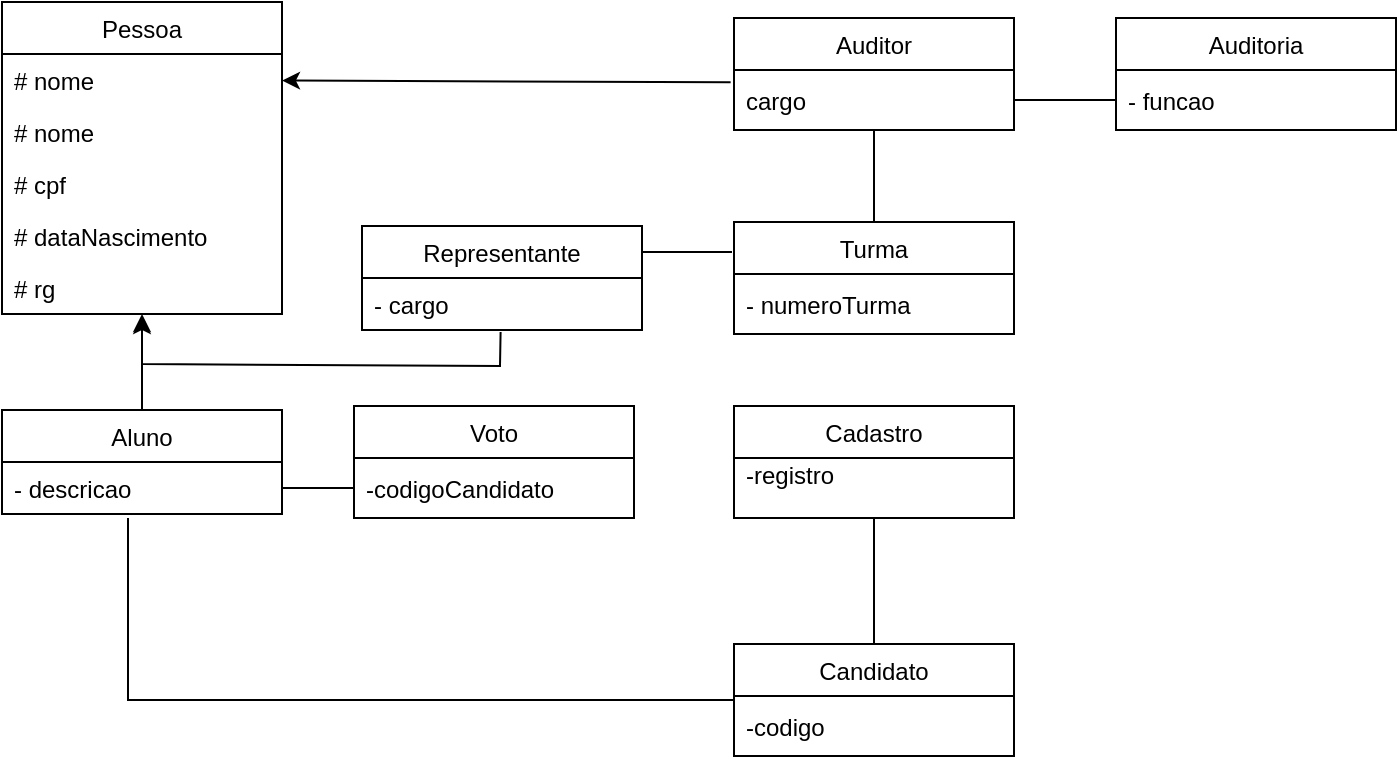 <mxfile version="20.3.6" type="device"><diagram id="C5RBs43oDa-KdzZeNtuy" name="Page-1"><mxGraphModel dx="1373" dy="507" grid="0" gridSize="10" guides="1" tooltips="1" connect="1" arrows="1" fold="1" page="0" pageScale="1" pageWidth="827" pageHeight="1169" math="0" shadow="0"><root><mxCell id="WIyWlLk6GJQsqaUBKTNV-0"/><mxCell id="WIyWlLk6GJQsqaUBKTNV-1" parent="WIyWlLk6GJQsqaUBKTNV-0"/><mxCell id="VVIIjCR-WpCgrcoWUMBR-0" value="Pessoa" style="swimlane;fontStyle=0;childLayout=stackLayout;horizontal=1;startSize=26;fillColor=none;horizontalStack=0;resizeParent=1;resizeParentMax=0;resizeLast=0;collapsible=1;marginBottom=0;" parent="WIyWlLk6GJQsqaUBKTNV-1" vertex="1"><mxGeometry x="-10" y="256" width="140" height="156" as="geometry"/></mxCell><mxCell id="VVIIjCR-WpCgrcoWUMBR-1" value="# nome" style="text;strokeColor=none;fillColor=none;align=left;verticalAlign=top;spacingLeft=4;spacingRight=4;overflow=hidden;rotatable=0;points=[[0,0.5],[1,0.5]];portConstraint=eastwest;" parent="VVIIjCR-WpCgrcoWUMBR-0" vertex="1"><mxGeometry y="26" width="140" height="26" as="geometry"/></mxCell><mxCell id="xXsH-n4qwD71km3WYjQZ-22" value="# nome" style="text;strokeColor=none;fillColor=none;align=left;verticalAlign=top;spacingLeft=4;spacingRight=4;overflow=hidden;rotatable=0;points=[[0,0.5],[1,0.5]];portConstraint=eastwest;" vertex="1" parent="VVIIjCR-WpCgrcoWUMBR-0"><mxGeometry y="52" width="140" height="26" as="geometry"/></mxCell><mxCell id="VVIIjCR-WpCgrcoWUMBR-2" value="# cpf" style="text;strokeColor=none;fillColor=none;align=left;verticalAlign=top;spacingLeft=4;spacingRight=4;overflow=hidden;rotatable=0;points=[[0,0.5],[1,0.5]];portConstraint=eastwest;" parent="VVIIjCR-WpCgrcoWUMBR-0" vertex="1"><mxGeometry y="78" width="140" height="26" as="geometry"/></mxCell><mxCell id="VVIIjCR-WpCgrcoWUMBR-4" value="# dataNascimento" style="text;strokeColor=none;fillColor=none;align=left;verticalAlign=top;spacingLeft=4;spacingRight=4;overflow=hidden;rotatable=0;points=[[0,0.5],[1,0.5]];portConstraint=eastwest;" parent="VVIIjCR-WpCgrcoWUMBR-0" vertex="1"><mxGeometry y="104" width="140" height="26" as="geometry"/></mxCell><mxCell id="VVIIjCR-WpCgrcoWUMBR-3" value="# rg" style="text;strokeColor=none;fillColor=none;align=left;verticalAlign=top;spacingLeft=4;spacingRight=4;overflow=hidden;rotatable=0;points=[[0,0.5],[1,0.5]];portConstraint=eastwest;" parent="VVIIjCR-WpCgrcoWUMBR-0" vertex="1"><mxGeometry y="130" width="140" height="26" as="geometry"/></mxCell><mxCell id="VVIIjCR-WpCgrcoWUMBR-5" value="Turma" style="swimlane;fontStyle=0;childLayout=stackLayout;horizontal=1;startSize=26;fillColor=none;horizontalStack=0;resizeParent=1;resizeParentMax=0;resizeLast=0;collapsible=1;marginBottom=0;" parent="WIyWlLk6GJQsqaUBKTNV-1" vertex="1"><mxGeometry x="356" y="366" width="140" height="56" as="geometry"/></mxCell><mxCell id="xXsH-n4qwD71km3WYjQZ-17" value="- numeroTurma" style="text;strokeColor=none;fillColor=none;align=left;verticalAlign=middle;spacingLeft=4;spacingRight=4;overflow=hidden;points=[[0,0.5],[1,0.5]];portConstraint=eastwest;rotatable=0;" vertex="1" parent="VVIIjCR-WpCgrcoWUMBR-5"><mxGeometry y="26" width="140" height="30" as="geometry"/></mxCell><mxCell id="xXsH-n4qwD71km3WYjQZ-27" style="edgeStyle=orthogonalEdgeStyle;rounded=0;orthogonalLoop=1;jettySize=auto;html=1;exitX=0.5;exitY=0;exitDx=0;exitDy=0;" edge="1" parent="WIyWlLk6GJQsqaUBKTNV-1" source="VVIIjCR-WpCgrcoWUMBR-9"><mxGeometry relative="1" as="geometry"><mxPoint x="60" y="413" as="targetPoint"/><Array as="points"><mxPoint x="60" y="440"/><mxPoint x="60" y="440"/></Array></mxGeometry></mxCell><mxCell id="VVIIjCR-WpCgrcoWUMBR-9" value="Aluno" style="swimlane;fontStyle=0;childLayout=stackLayout;horizontal=1;startSize=26;fillColor=none;horizontalStack=0;resizeParent=1;resizeParentMax=0;resizeLast=0;collapsible=1;marginBottom=0;" parent="WIyWlLk6GJQsqaUBKTNV-1" vertex="1"><mxGeometry x="-10" y="460" width="140" height="52" as="geometry"/></mxCell><mxCell id="VVIIjCR-WpCgrcoWUMBR-41" value="- descricao" style="text;strokeColor=none;fillColor=none;align=left;verticalAlign=top;spacingLeft=4;spacingRight=4;overflow=hidden;rotatable=0;points=[[0,0.5],[1,0.5]];portConstraint=eastwest;" parent="VVIIjCR-WpCgrcoWUMBR-9" vertex="1"><mxGeometry y="26" width="140" height="26" as="geometry"/></mxCell><mxCell id="VVIIjCR-WpCgrcoWUMBR-16" value="Representante" style="swimlane;fontStyle=0;childLayout=stackLayout;horizontal=1;startSize=26;fillColor=none;horizontalStack=0;resizeParent=1;resizeParentMax=0;resizeLast=0;collapsible=1;marginBottom=0;" parent="WIyWlLk6GJQsqaUBKTNV-1" vertex="1"><mxGeometry x="170" y="368" width="140" height="52" as="geometry"/></mxCell><mxCell id="VVIIjCR-WpCgrcoWUMBR-42" value="- cargo" style="text;strokeColor=none;fillColor=none;align=left;verticalAlign=top;spacingLeft=4;spacingRight=4;overflow=hidden;rotatable=0;points=[[0,0.5],[1,0.5]];portConstraint=eastwest;" parent="VVIIjCR-WpCgrcoWUMBR-16" vertex="1"><mxGeometry y="26" width="140" height="26" as="geometry"/></mxCell><mxCell id="VVIIjCR-WpCgrcoWUMBR-20" value="Candidato" style="swimlane;fontStyle=0;childLayout=stackLayout;horizontal=1;startSize=26;fillColor=none;horizontalStack=0;resizeParent=1;resizeParentMax=0;resizeLast=0;collapsible=1;marginBottom=0;" parent="WIyWlLk6GJQsqaUBKTNV-1" vertex="1"><mxGeometry x="356" y="577" width="140" height="56" as="geometry"/></mxCell><mxCell id="xXsH-n4qwD71km3WYjQZ-19" value="-codigo" style="text;strokeColor=none;fillColor=none;align=left;verticalAlign=middle;spacingLeft=4;spacingRight=4;overflow=hidden;points=[[0,0.5],[1,0.5]];portConstraint=eastwest;rotatable=0;" vertex="1" parent="VVIIjCR-WpCgrcoWUMBR-20"><mxGeometry y="26" width="140" height="30" as="geometry"/></mxCell><mxCell id="VVIIjCR-WpCgrcoWUMBR-24" value="Cadastro" style="swimlane;fontStyle=0;childLayout=stackLayout;horizontal=1;startSize=26;fillColor=none;horizontalStack=0;resizeParent=1;resizeParentMax=0;resizeLast=0;collapsible=1;marginBottom=0;" parent="WIyWlLk6GJQsqaUBKTNV-1" vertex="1"><mxGeometry x="356" y="458" width="140" height="56" as="geometry"/></mxCell><mxCell id="xXsH-n4qwD71km3WYjQZ-20" value="-registro&#10;" style="text;strokeColor=none;fillColor=none;align=left;verticalAlign=middle;spacingLeft=4;spacingRight=4;overflow=hidden;points=[[0,0.5],[1,0.5]];portConstraint=eastwest;rotatable=0;" vertex="1" parent="VVIIjCR-WpCgrcoWUMBR-24"><mxGeometry y="26" width="140" height="30" as="geometry"/></mxCell><mxCell id="VVIIjCR-WpCgrcoWUMBR-28" value="Voto" style="swimlane;fontStyle=0;childLayout=stackLayout;horizontal=1;startSize=26;fillColor=none;horizontalStack=0;resizeParent=1;resizeParentMax=0;resizeLast=0;collapsible=1;marginBottom=0;" parent="WIyWlLk6GJQsqaUBKTNV-1" vertex="1"><mxGeometry x="166" y="458" width="140" height="56" as="geometry"/></mxCell><mxCell id="xXsH-n4qwD71km3WYjQZ-18" value="-codigoCandidato" style="text;strokeColor=none;fillColor=none;align=left;verticalAlign=middle;spacingLeft=4;spacingRight=4;overflow=hidden;points=[[0,0.5],[1,0.5]];portConstraint=eastwest;rotatable=0;" vertex="1" parent="VVIIjCR-WpCgrcoWUMBR-28"><mxGeometry y="26" width="140" height="30" as="geometry"/></mxCell><mxCell id="VVIIjCR-WpCgrcoWUMBR-32" value="Auditor" style="swimlane;fontStyle=0;childLayout=stackLayout;horizontal=1;startSize=26;fillColor=none;horizontalStack=0;resizeParent=1;resizeParentMax=0;resizeLast=0;collapsible=1;marginBottom=0;" parent="WIyWlLk6GJQsqaUBKTNV-1" vertex="1"><mxGeometry x="356" y="264" width="140" height="56" as="geometry"/></mxCell><mxCell id="xXsH-n4qwD71km3WYjQZ-16" value="cargo" style="text;strokeColor=none;fillColor=none;align=left;verticalAlign=middle;spacingLeft=4;spacingRight=4;overflow=hidden;points=[[0,0.5],[1,0.5]];portConstraint=eastwest;rotatable=0;" vertex="1" parent="VVIIjCR-WpCgrcoWUMBR-32"><mxGeometry y="26" width="140" height="30" as="geometry"/></mxCell><mxCell id="VVIIjCR-WpCgrcoWUMBR-36" value="Auditoria" style="swimlane;fontStyle=0;childLayout=stackLayout;horizontal=1;startSize=26;fillColor=none;horizontalStack=0;resizeParent=1;resizeParentMax=0;resizeLast=0;collapsible=1;marginBottom=0;" parent="WIyWlLk6GJQsqaUBKTNV-1" vertex="1"><mxGeometry x="547" y="264" width="140" height="56" as="geometry"/></mxCell><mxCell id="xXsH-n4qwD71km3WYjQZ-15" value="- funcao " style="text;strokeColor=none;fillColor=none;align=left;verticalAlign=middle;spacingLeft=4;spacingRight=4;overflow=hidden;points=[[0,0.5],[1,0.5]];portConstraint=eastwest;rotatable=0;" vertex="1" parent="VVIIjCR-WpCgrcoWUMBR-36"><mxGeometry y="26" width="140" height="30" as="geometry"/></mxCell><mxCell id="VVIIjCR-WpCgrcoWUMBR-44" value="" style="endArrow=none;html=1;rounded=0;exitX=0.45;exitY=1.077;exitDx=0;exitDy=0;exitPerimeter=0;entryX=0;entryY=0.5;entryDx=0;entryDy=0;" parent="WIyWlLk6GJQsqaUBKTNV-1" source="VVIIjCR-WpCgrcoWUMBR-41" target="VVIIjCR-WpCgrcoWUMBR-20" edge="1"><mxGeometry width="50" height="50" relative="1" as="geometry"><mxPoint x="387" y="555" as="sourcePoint"/><mxPoint x="679" y="654" as="targetPoint"/><Array as="points"><mxPoint x="53" y="605"/></Array></mxGeometry></mxCell><mxCell id="VVIIjCR-WpCgrcoWUMBR-45" value="" style="endArrow=none;html=1;rounded=0;entryX=0.5;entryY=1;entryDx=0;entryDy=0;exitX=0.5;exitY=0;exitDx=0;exitDy=0;" parent="WIyWlLk6GJQsqaUBKTNV-1" source="VVIIjCR-WpCgrcoWUMBR-20" target="VVIIjCR-WpCgrcoWUMBR-24" edge="1"><mxGeometry width="50" height="50" relative="1" as="geometry"><mxPoint x="387" y="555" as="sourcePoint"/><mxPoint x="437" y="505" as="targetPoint"/></mxGeometry></mxCell><mxCell id="xXsH-n4qwD71km3WYjQZ-11" value="" style="endArrow=none;html=1;rounded=0;entryX=0.5;entryY=1;entryDx=0;entryDy=0;exitX=0.5;exitY=0;exitDx=0;exitDy=0;" edge="1" parent="WIyWlLk6GJQsqaUBKTNV-1" source="VVIIjCR-WpCgrcoWUMBR-5" target="VVIIjCR-WpCgrcoWUMBR-32"><mxGeometry width="50" height="50" relative="1" as="geometry"><mxPoint x="426" y="394" as="sourcePoint"/><mxPoint x="462" y="350" as="targetPoint"/></mxGeometry></mxCell><mxCell id="xXsH-n4qwD71km3WYjQZ-30" value="" style="endArrow=none;html=1;rounded=0;exitX=1;exitY=0.25;exitDx=0;exitDy=0;" edge="1" parent="WIyWlLk6GJQsqaUBKTNV-1" source="VVIIjCR-WpCgrcoWUMBR-16"><mxGeometry width="50" height="50" relative="1" as="geometry"><mxPoint x="311" y="433" as="sourcePoint"/><mxPoint x="355" y="381" as="targetPoint"/></mxGeometry></mxCell><mxCell id="xXsH-n4qwD71km3WYjQZ-32" value="" style="endArrow=classic;html=1;rounded=0;exitX=0.495;exitY=1.037;exitDx=0;exitDy=0;exitPerimeter=0;entryX=0.5;entryY=1;entryDx=0;entryDy=0;" edge="1" parent="WIyWlLk6GJQsqaUBKTNV-1" source="VVIIjCR-WpCgrcoWUMBR-42" target="VVIIjCR-WpCgrcoWUMBR-0"><mxGeometry width="50" height="50" relative="1" as="geometry"><mxPoint x="138" y="463" as="sourcePoint"/><mxPoint x="72" y="433" as="targetPoint"/><Array as="points"><mxPoint x="239" y="438"/><mxPoint x="60" y="437"/></Array></mxGeometry></mxCell><mxCell id="xXsH-n4qwD71km3WYjQZ-33" value="" style="endArrow=none;html=1;rounded=0;exitX=1;exitY=0.5;exitDx=0;exitDy=0;entryX=0;entryY=0.5;entryDx=0;entryDy=0;" edge="1" parent="WIyWlLk6GJQsqaUBKTNV-1" source="VVIIjCR-WpCgrcoWUMBR-41" target="xXsH-n4qwD71km3WYjQZ-18"><mxGeometry width="50" height="50" relative="1" as="geometry"><mxPoint x="133" y="515" as="sourcePoint"/><mxPoint x="183" y="465" as="targetPoint"/></mxGeometry></mxCell><mxCell id="xXsH-n4qwD71km3WYjQZ-34" value="" style="endArrow=classic;html=1;rounded=0;exitX=-0.012;exitY=0.205;exitDx=0;exitDy=0;exitPerimeter=0;" edge="1" parent="WIyWlLk6GJQsqaUBKTNV-1" source="xXsH-n4qwD71km3WYjQZ-16" target="VVIIjCR-WpCgrcoWUMBR-1"><mxGeometry width="50" height="50" relative="1" as="geometry"><mxPoint x="190" y="317" as="sourcePoint"/><mxPoint x="240" y="267" as="targetPoint"/></mxGeometry></mxCell><mxCell id="xXsH-n4qwD71km3WYjQZ-35" value="" style="endArrow=none;html=1;rounded=0;exitX=1;exitY=0.5;exitDx=0;exitDy=0;" edge="1" parent="WIyWlLk6GJQsqaUBKTNV-1" source="xXsH-n4qwD71km3WYjQZ-16" target="xXsH-n4qwD71km3WYjQZ-15"><mxGeometry width="50" height="50" relative="1" as="geometry"><mxPoint x="503" y="331" as="sourcePoint"/><mxPoint x="553" y="281" as="targetPoint"/></mxGeometry></mxCell></root></mxGraphModel></diagram></mxfile>